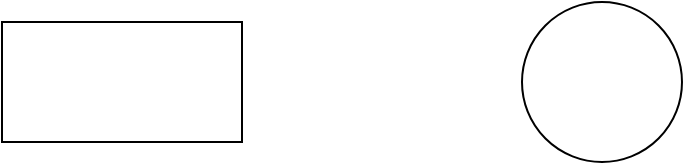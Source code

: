 <mxfile version="21.7.4" type="github">
  <diagram name="Page-1" id="iXnrICv62FiF0PsIKTrU">
    <mxGraphModel dx="2074" dy="1134" grid="1" gridSize="10" guides="1" tooltips="1" connect="1" arrows="1" fold="1" page="1" pageScale="1" pageWidth="827" pageHeight="1169" math="0" shadow="0">
      <root>
        <mxCell id="0" />
        <mxCell id="1" parent="0" />
        <mxCell id="w7AX4_7q9Wx14bHlkJEM-1" value="" style="rounded=0;whiteSpace=wrap;html=1;" vertex="1" parent="1">
          <mxGeometry x="220" y="180" width="120" height="60" as="geometry" />
        </mxCell>
        <mxCell id="w7AX4_7q9Wx14bHlkJEM-2" value="" style="ellipse;whiteSpace=wrap;html=1;aspect=fixed;" vertex="1" parent="1">
          <mxGeometry x="480" y="170" width="80" height="80" as="geometry" />
        </mxCell>
      </root>
    </mxGraphModel>
  </diagram>
</mxfile>

